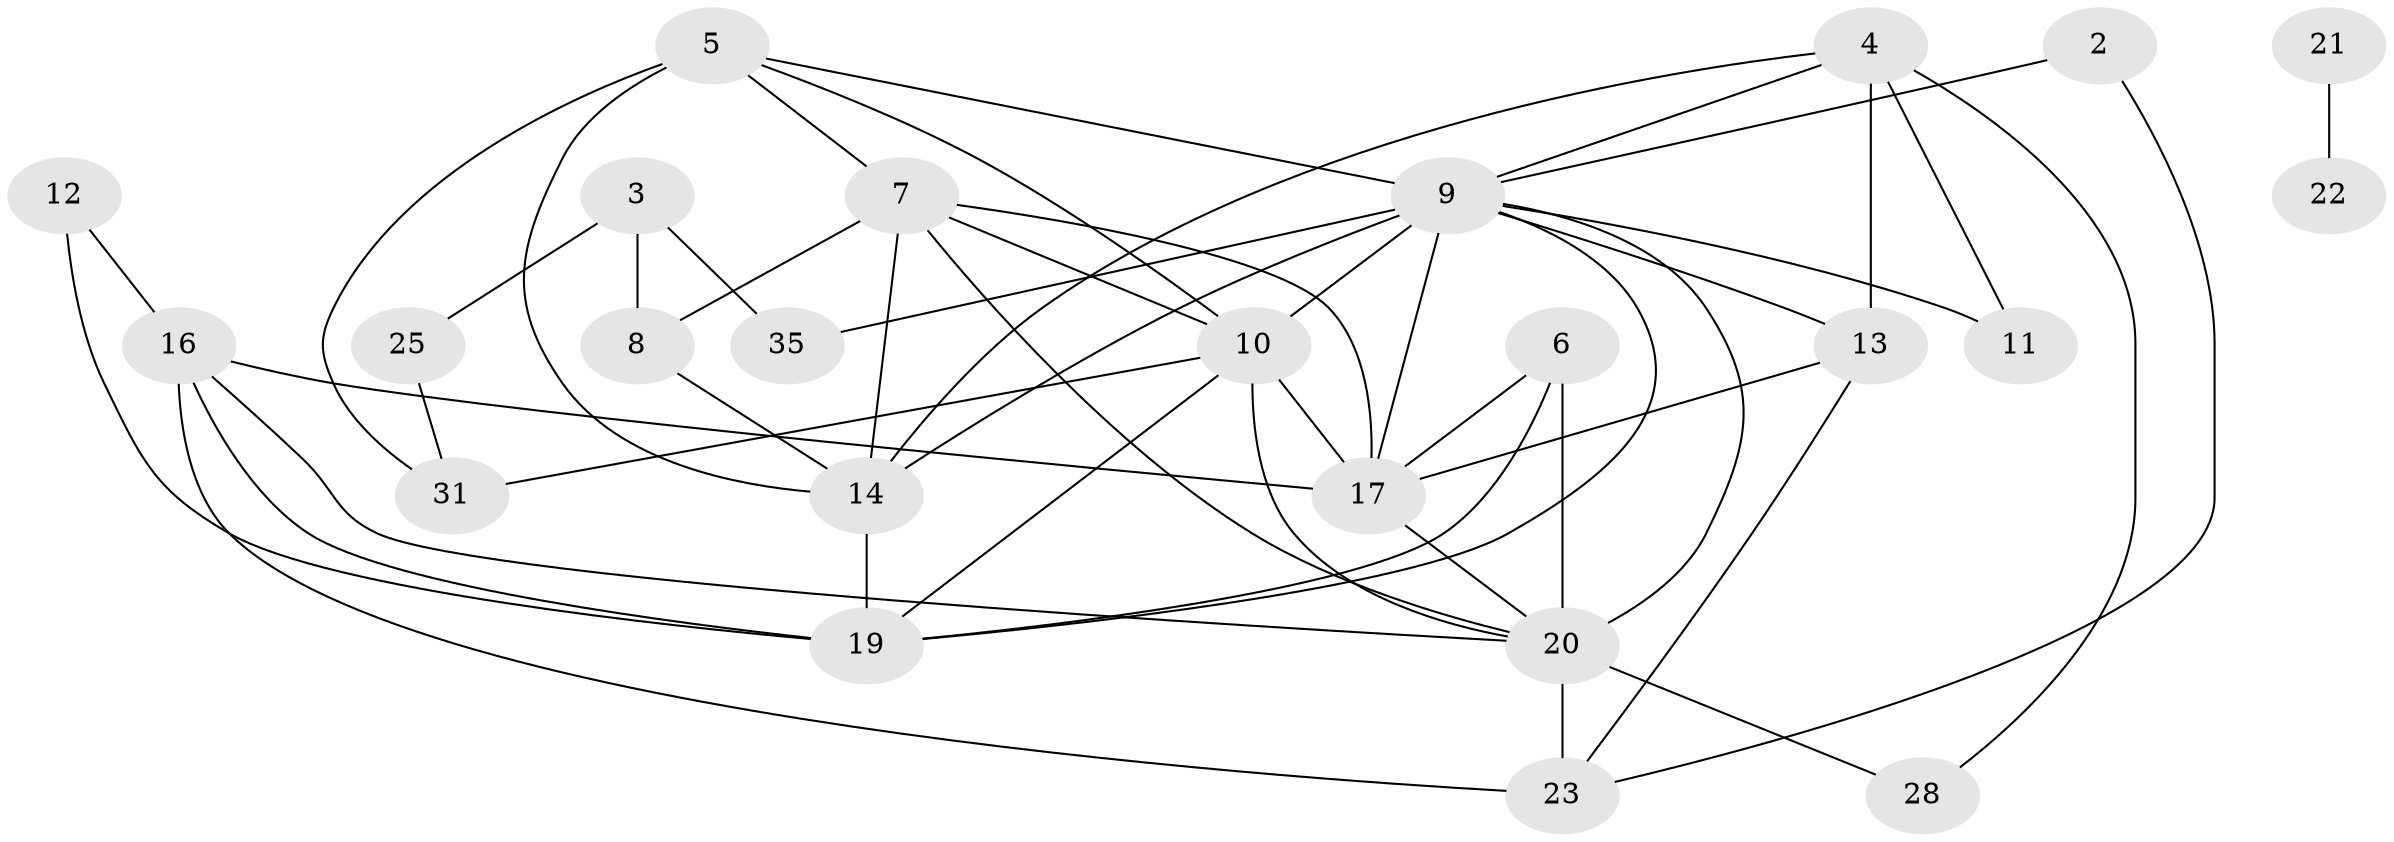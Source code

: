 // original degree distribution, {0: 0.10743801652892562, 1: 0.1652892561983471, 3: 0.2066115702479339, 2: 0.24793388429752067, 4: 0.14049586776859505, 5: 0.09917355371900827, 7: 0.008264462809917356, 6: 0.024793388429752067}
// Generated by graph-tools (version 1.1) at 2025/47/03/04/25 22:47:56]
// undirected, 24 vertices, 50 edges
graph export_dot {
  node [color=gray90,style=filled];
  2;
  3;
  4;
  5;
  6;
  7;
  8;
  9;
  10;
  11;
  12;
  13;
  14;
  16;
  17;
  19;
  20;
  21;
  22;
  23;
  25;
  28;
  31;
  35;
  2 -- 9 [weight=1.0];
  2 -- 23 [weight=1.0];
  3 -- 8 [weight=1.0];
  3 -- 25 [weight=1.0];
  3 -- 35 [weight=1.0];
  4 -- 9 [weight=1.0];
  4 -- 11 [weight=1.0];
  4 -- 13 [weight=1.0];
  4 -- 14 [weight=1.0];
  4 -- 28 [weight=1.0];
  5 -- 7 [weight=2.0];
  5 -- 9 [weight=2.0];
  5 -- 10 [weight=1.0];
  5 -- 14 [weight=4.0];
  5 -- 31 [weight=1.0];
  6 -- 17 [weight=1.0];
  6 -- 19 [weight=1.0];
  6 -- 20 [weight=2.0];
  7 -- 8 [weight=1.0];
  7 -- 10 [weight=1.0];
  7 -- 14 [weight=3.0];
  7 -- 17 [weight=3.0];
  7 -- 20 [weight=1.0];
  8 -- 14 [weight=1.0];
  9 -- 10 [weight=3.0];
  9 -- 11 [weight=2.0];
  9 -- 13 [weight=1.0];
  9 -- 14 [weight=1.0];
  9 -- 17 [weight=2.0];
  9 -- 19 [weight=1.0];
  9 -- 20 [weight=1.0];
  9 -- 35 [weight=1.0];
  10 -- 17 [weight=1.0];
  10 -- 19 [weight=2.0];
  10 -- 20 [weight=1.0];
  10 -- 31 [weight=1.0];
  12 -- 16 [weight=1.0];
  12 -- 19 [weight=2.0];
  13 -- 17 [weight=1.0];
  13 -- 23 [weight=1.0];
  14 -- 19 [weight=2.0];
  16 -- 17 [weight=1.0];
  16 -- 19 [weight=1.0];
  16 -- 20 [weight=1.0];
  16 -- 23 [weight=1.0];
  17 -- 20 [weight=1.0];
  20 -- 23 [weight=2.0];
  20 -- 28 [weight=1.0];
  21 -- 22 [weight=1.0];
  25 -- 31 [weight=1.0];
}
